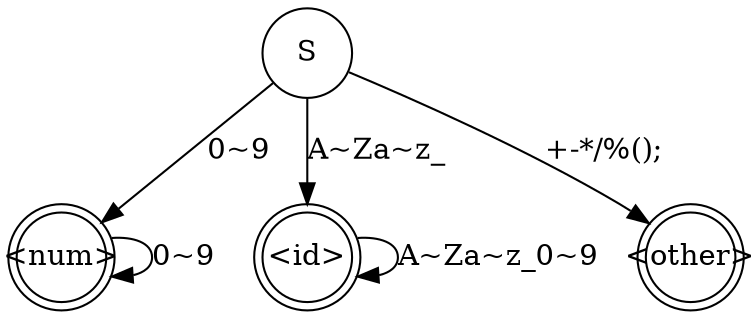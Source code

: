 digraph G{
    S [shape="circle", fixedsize=true, width=0.6]
    "<num>" [shape="doublecircle", fixedsize=true, width=0.6]
    "<id>" [shape="doublecircle", fixedsize=true, width=0.6]
    "<other>" [shape="doublecircle", fixedsize=true, width=0.6]
    S -> "<num>" [label="0~9"]
    "<num>" -> "<num>" [label="0~9"]
    S -> "<id>" [label="A~Za~z_"]
    "<id>" -> "<id>" [label="A~Za~z_0~9"]
    S -> "<other>" [label="+-*/%();"]
}